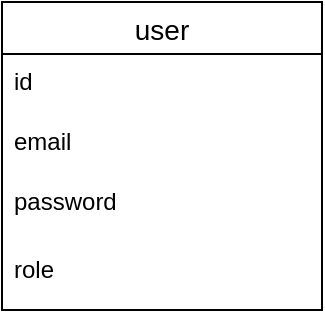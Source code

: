<mxfile version="15.1.4" type="github">
  <diagram id="XcUNRqSizJ1VcKAf1bPC" name="Page-1">
    <mxGraphModel dx="1422" dy="762" grid="1" gridSize="10" guides="1" tooltips="1" connect="1" arrows="1" fold="1" page="1" pageScale="1" pageWidth="827" pageHeight="1169" math="0" shadow="0">
      <root>
        <mxCell id="0" />
        <mxCell id="1" parent="0" />
        <mxCell id="h3X4TpUu7TZIohihmzUw-1" value="user" style="swimlane;fontStyle=0;childLayout=stackLayout;horizontal=1;startSize=26;horizontalStack=0;resizeParent=1;resizeParentMax=0;resizeLast=0;collapsible=1;marginBottom=0;align=center;fontSize=14;" vertex="1" parent="1">
          <mxGeometry x="50" y="100" width="160" height="154" as="geometry" />
        </mxCell>
        <mxCell id="h3X4TpUu7TZIohihmzUw-2" value="id " style="text;strokeColor=none;fillColor=none;spacingLeft=4;spacingRight=4;overflow=hidden;rotatable=0;points=[[0,0.5],[1,0.5]];portConstraint=eastwest;fontSize=12;" vertex="1" parent="h3X4TpUu7TZIohihmzUw-1">
          <mxGeometry y="26" width="160" height="30" as="geometry" />
        </mxCell>
        <mxCell id="h3X4TpUu7TZIohihmzUw-3" value="email" style="text;strokeColor=none;fillColor=none;spacingLeft=4;spacingRight=4;overflow=hidden;rotatable=0;points=[[0,0.5],[1,0.5]];portConstraint=eastwest;fontSize=12;" vertex="1" parent="h3X4TpUu7TZIohihmzUw-1">
          <mxGeometry y="56" width="160" height="30" as="geometry" />
        </mxCell>
        <mxCell id="h3X4TpUu7TZIohihmzUw-4" value="password" style="text;strokeColor=none;spacingLeft=4;spacingRight=4;overflow=hidden;rotatable=0;points=[[0,0.5],[1,0.5]];portConstraint=eastwest;fontSize=12;" vertex="1" parent="h3X4TpUu7TZIohihmzUw-1">
          <mxGeometry y="86" width="160" height="34" as="geometry" />
        </mxCell>
        <mxCell id="h3X4TpUu7TZIohihmzUw-5" value="role" style="text;strokeColor=none;spacingLeft=4;spacingRight=4;overflow=hidden;rotatable=0;points=[[0,0.5],[1,0.5]];portConstraint=eastwest;fontSize=12;" vertex="1" parent="h3X4TpUu7TZIohihmzUw-1">
          <mxGeometry y="120" width="160" height="34" as="geometry" />
        </mxCell>
      </root>
    </mxGraphModel>
  </diagram>
</mxfile>
